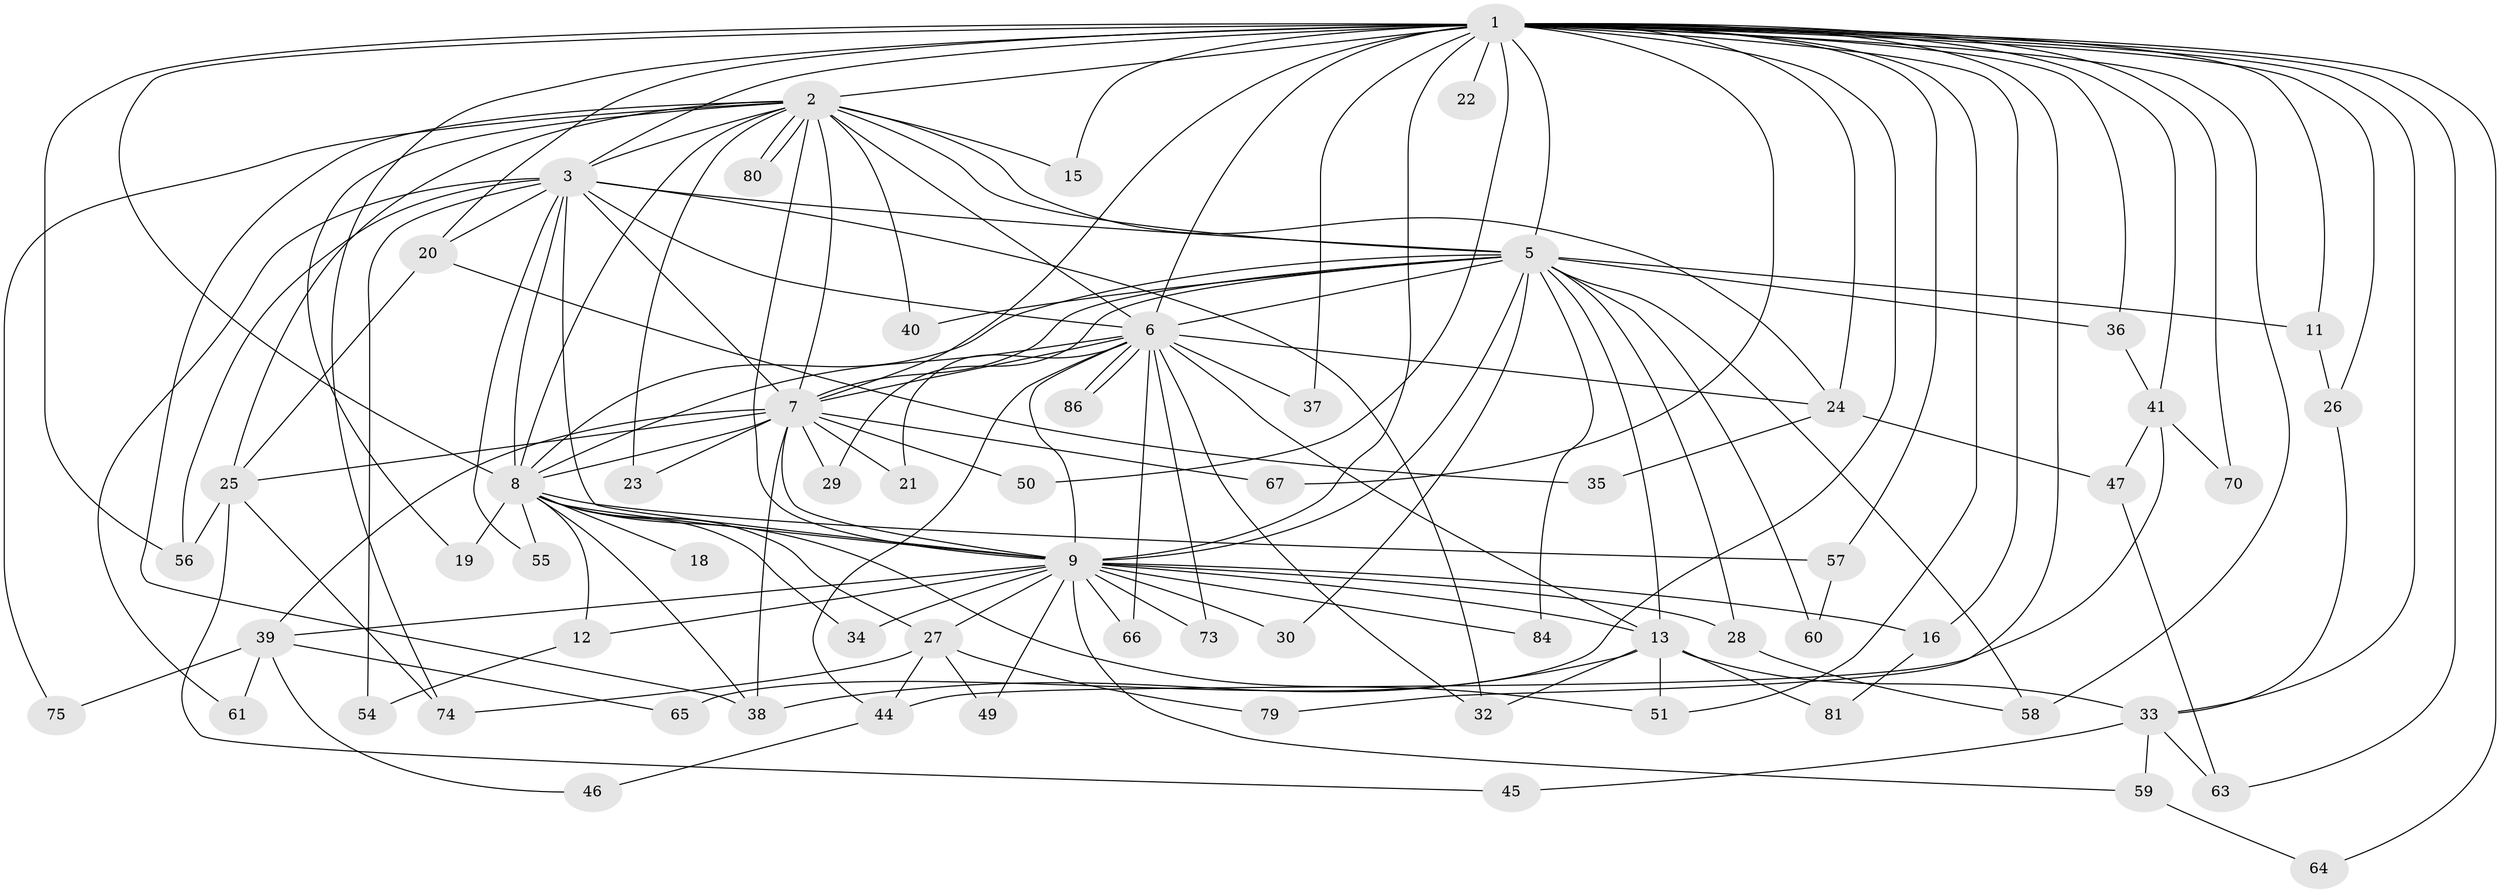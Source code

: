 // original degree distribution, {19: 0.03488372093023256, 21: 0.023255813953488372, 18: 0.011627906976744186, 24: 0.011627906976744186, 15: 0.011627906976744186, 16: 0.011627906976744186, 13: 0.011627906976744186, 3: 0.20930232558139536, 7: 0.011627906976744186, 6: 0.046511627906976744, 2: 0.5232558139534884, 4: 0.06976744186046512, 5: 0.023255813953488372}
// Generated by graph-tools (version 1.1) at 2025/41/03/06/25 10:41:39]
// undirected, 65 vertices, 153 edges
graph export_dot {
graph [start="1"]
  node [color=gray90,style=filled];
  1 [super="+4"];
  2 [super="+76"];
  3 [super="+69"];
  5 [super="+48"];
  6 [super="+10"];
  7 [super="+83"];
  8 [super="+14"];
  9 [super="+17"];
  11;
  12;
  13 [super="+43"];
  15;
  16;
  18;
  19;
  20;
  21;
  22;
  23;
  24 [super="+31"];
  25 [super="+52"];
  26;
  27 [super="+62"];
  28;
  29;
  30;
  32 [super="+72"];
  33 [super="+53"];
  34;
  35;
  36;
  37;
  38 [super="+42"];
  39;
  40;
  41;
  44;
  45;
  46;
  47;
  49;
  50;
  51 [super="+77"];
  54;
  55;
  56 [super="+71"];
  57;
  58 [super="+68"];
  59;
  60;
  61;
  63 [super="+82"];
  64;
  65 [super="+78"];
  66;
  67;
  70;
  73;
  74 [super="+85"];
  75;
  79;
  80;
  81;
  84;
  86;
  1 -- 2 [weight=2];
  1 -- 3 [weight=2];
  1 -- 5 [weight=2];
  1 -- 6 [weight=4];
  1 -- 7 [weight=2];
  1 -- 8 [weight=2];
  1 -- 9 [weight=2];
  1 -- 24;
  1 -- 26;
  1 -- 33;
  1 -- 37;
  1 -- 65 [weight=2];
  1 -- 67;
  1 -- 79;
  1 -- 64;
  1 -- 70;
  1 -- 11;
  1 -- 15;
  1 -- 16;
  1 -- 20;
  1 -- 22;
  1 -- 36;
  1 -- 41;
  1 -- 50;
  1 -- 51;
  1 -- 56;
  1 -- 57;
  1 -- 74;
  1 -- 58;
  1 -- 63;
  2 -- 3 [weight=2];
  2 -- 5;
  2 -- 6 [weight=2];
  2 -- 7 [weight=2];
  2 -- 8;
  2 -- 9;
  2 -- 15;
  2 -- 19;
  2 -- 23;
  2 -- 24;
  2 -- 38;
  2 -- 40;
  2 -- 75;
  2 -- 80;
  2 -- 80;
  2 -- 25;
  3 -- 5;
  3 -- 6 [weight=2];
  3 -- 7 [weight=2];
  3 -- 8 [weight=2];
  3 -- 9;
  3 -- 20;
  3 -- 32;
  3 -- 54;
  3 -- 55;
  3 -- 56;
  3 -- 61;
  5 -- 6 [weight=2];
  5 -- 7;
  5 -- 8;
  5 -- 9;
  5 -- 11;
  5 -- 28;
  5 -- 29;
  5 -- 30;
  5 -- 36;
  5 -- 40;
  5 -- 58;
  5 -- 60;
  5 -- 84;
  5 -- 13;
  6 -- 7 [weight=2];
  6 -- 8 [weight=2];
  6 -- 9 [weight=2];
  6 -- 13;
  6 -- 37;
  6 -- 44;
  6 -- 73;
  6 -- 86;
  6 -- 86;
  6 -- 32;
  6 -- 66;
  6 -- 21;
  6 -- 24;
  7 -- 8;
  7 -- 9;
  7 -- 21;
  7 -- 23;
  7 -- 25;
  7 -- 29;
  7 -- 39;
  7 -- 50;
  7 -- 67;
  7 -- 38;
  8 -- 9;
  8 -- 12;
  8 -- 34;
  8 -- 38;
  8 -- 51;
  8 -- 55;
  8 -- 57;
  8 -- 18;
  8 -- 19;
  8 -- 27;
  9 -- 12;
  9 -- 13 [weight=2];
  9 -- 16;
  9 -- 27;
  9 -- 30;
  9 -- 34;
  9 -- 39;
  9 -- 49;
  9 -- 59;
  9 -- 66;
  9 -- 84;
  9 -- 73;
  9 -- 28;
  11 -- 26;
  12 -- 54;
  13 -- 81;
  13 -- 33;
  13 -- 51;
  13 -- 38;
  13 -- 32;
  16 -- 81;
  20 -- 25;
  20 -- 35;
  24 -- 35;
  24 -- 47;
  25 -- 45;
  25 -- 74;
  25 -- 56;
  26 -- 33;
  27 -- 49;
  27 -- 74;
  27 -- 79;
  27 -- 44;
  28 -- 58;
  33 -- 45;
  33 -- 59;
  33 -- 63;
  36 -- 41;
  39 -- 46;
  39 -- 61;
  39 -- 65;
  39 -- 75;
  41 -- 44;
  41 -- 47;
  41 -- 70;
  44 -- 46;
  47 -- 63;
  57 -- 60;
  59 -- 64;
}
